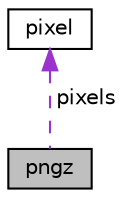 digraph "pngz"
{
 // LATEX_PDF_SIZE
  edge [fontname="Helvetica",fontsize="10",labelfontname="Helvetica",labelfontsize="10"];
  node [fontname="Helvetica",fontsize="10",shape=record];
  Node1 [label="pngz",height=0.2,width=0.4,color="black", fillcolor="grey75", style="filled", fontcolor="black",tooltip="simplified png structure."];
  Node2 -> Node1 [dir="back",color="darkorchid3",fontsize="10",style="dashed",label=" pixels" ,fontname="Helvetica"];
  Node2 [label="pixel",height=0.2,width=0.4,color="black", fillcolor="white", style="filled",URL="$structpixel.html",tooltip="pixel in RGBA8 format."];
}
